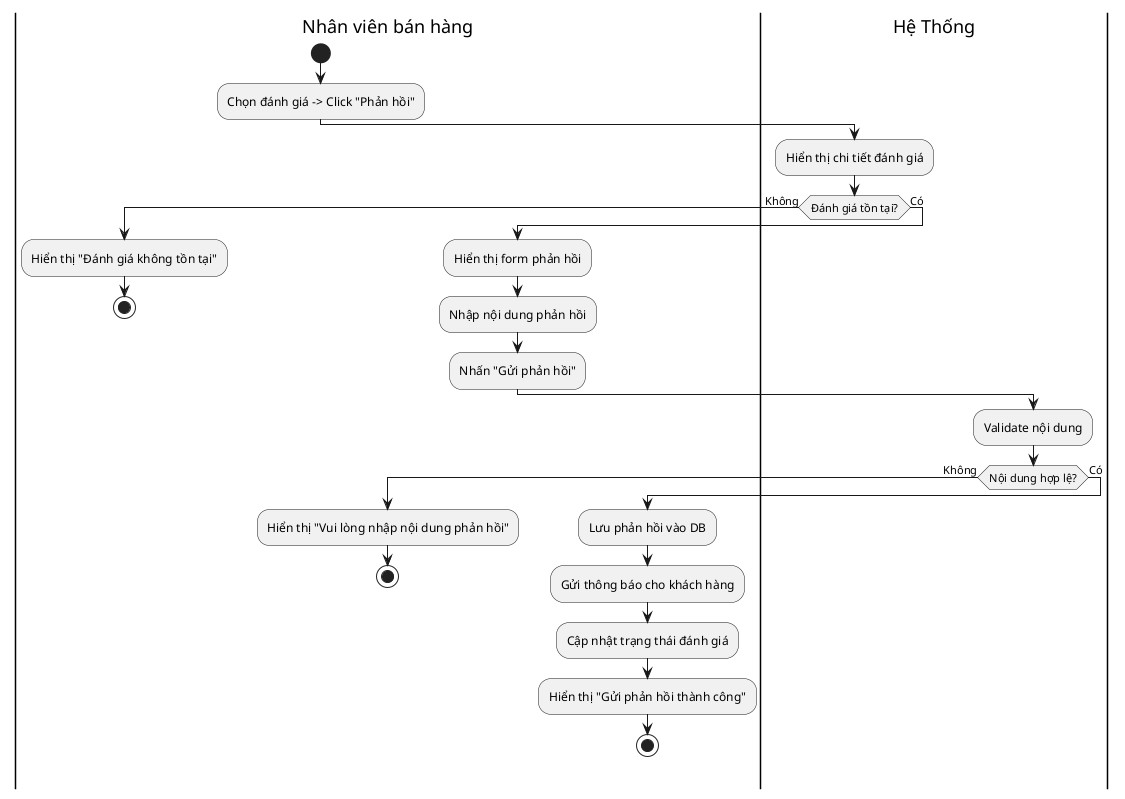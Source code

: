 @startuml phan-hoi-danh-gia
|Nhân viên bán hàng|
start
:Chọn đánh giá -> Click "Phản hồi";
|Hệ Thống|
:Hiển thị chi tiết đánh giá;
if (Đánh giá tồn tại?) then (Không)
  |Nhân viên bán hàng|
  :Hiển thị "Đánh giá không tồn tại";
  stop
else (Có)
  |Nhân viên bán hàng|
  :Hiển thị form phản hồi;
  :Nhập nội dung phản hồi;
  :Nhấn "Gửi phản hồi";
  |Hệ Thống|
  :Validate nội dung;
  if (Nội dung hợp lệ?) then (Không)
    |Nhân viên bán hàng|
    :Hiển thị "Vui lòng nhập nội dung phản hồi";
    stop
  else (Có)
    :Lưu phản hồi vào DB;
    :Gửi thông báo cho khách hàng;
    :Cập nhật trạng thái đánh giá;
    |Nhân viên bán hàng|
    :Hiển thị "Gửi phản hồi thành công";
    stop
  endif
endif
@enduml
